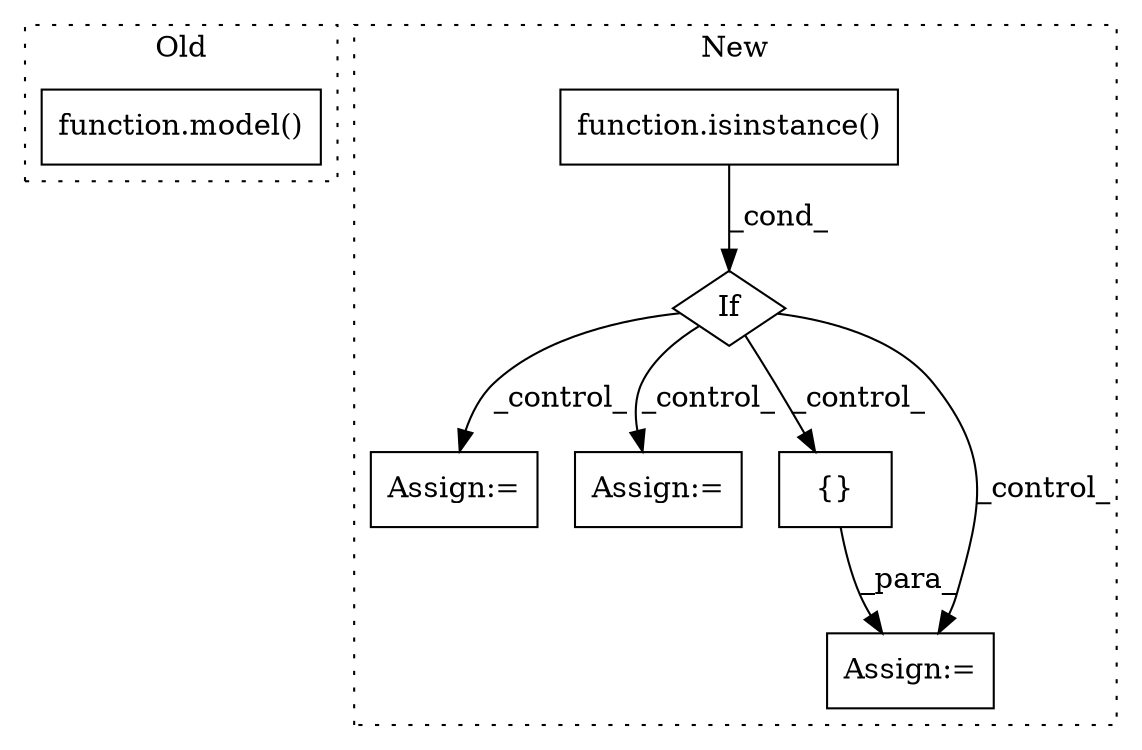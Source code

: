 digraph G {
subgraph cluster0 {
1 [label="function.model()" a="75" s="1546,1560" l="6,1" shape="box"];
label = "Old";
style="dotted";
}
subgraph cluster1 {
2 [label="function.isinstance()" a="75" s="1723,1750" l="11,1" shape="box"];
3 [label="If" a="96" s="1720" l="3" shape="diamond"];
4 [label="Assign:=" a="68" s="2312" l="3" shape="box"];
5 [label="Assign:=" a="68" s="2016" l="3" shape="box"];
6 [label="{}" a="59" s="1933,1933" l="2,1" shape="box"];
7 [label="Assign:=" a="68" s="1930" l="3" shape="box"];
label = "New";
style="dotted";
}
2 -> 3 [label="_cond_"];
3 -> 4 [label="_control_"];
3 -> 7 [label="_control_"];
3 -> 5 [label="_control_"];
3 -> 6 [label="_control_"];
6 -> 7 [label="_para_"];
}